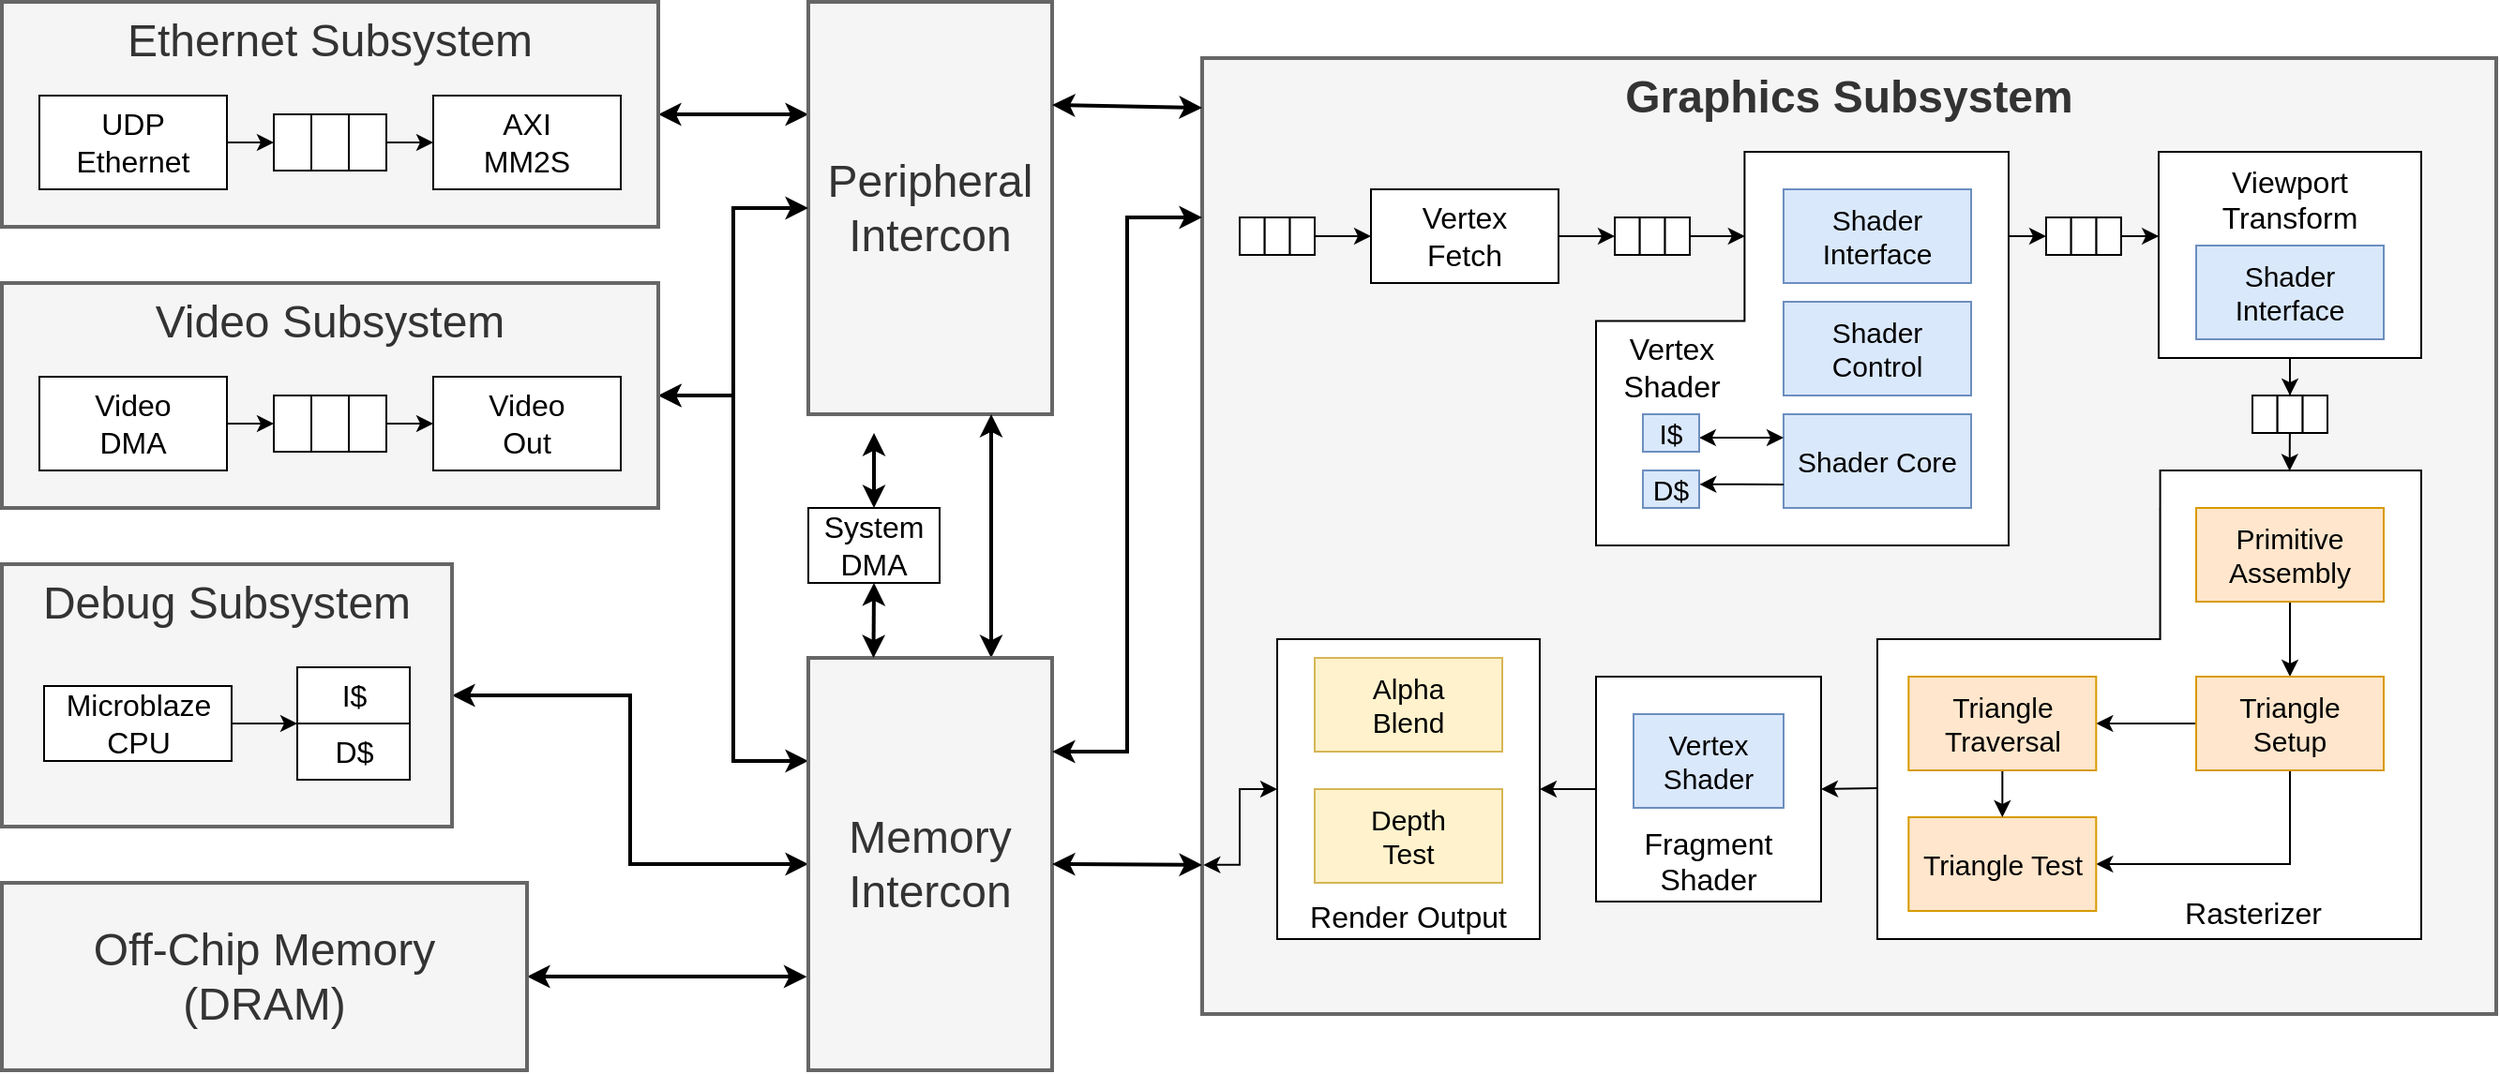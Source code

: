 <mxfile version="24.7.17">
  <diagram name="Page-1" id="hzyeYDchGsmD2FmUyaXM">
    <mxGraphModel dx="3317" dy="1296" grid="1" gridSize="10" guides="0" tooltips="1" connect="1" arrows="1" fold="1" page="1" pageScale="1" pageWidth="850" pageHeight="1100" math="0" shadow="0">
      <root>
        <mxCell id="0" />
        <mxCell id="1" parent="0" />
        <mxCell id="gzjGTb-9zkBEpq118PxR-49" value="&lt;font style=&quot;font-size: 24px;&quot;&gt;Graphics Subsystem&lt;/font&gt;" style="rounded=0;whiteSpace=wrap;html=1;direction=south;verticalAlign=top;fontStyle=1;fillColor=#f5f5f5;fontColor=#333333;strokeColor=#666666;strokeWidth=2;" parent="1" vertex="1">
          <mxGeometry x="340" y="350" width="690" height="510" as="geometry" />
        </mxCell>
        <mxCell id="OuJlT18xT2WxrdzGmY0F-120" value="" style="whiteSpace=wrap;html=1;aspect=fixed;strokeWidth=0;fillColor=none;" vertex="1" parent="1">
          <mxGeometry x="850" y="590" width="140" height="140" as="geometry" />
        </mxCell>
        <mxCell id="OuJlT18xT2WxrdzGmY0F-112" style="edgeStyle=orthogonalEdgeStyle;rounded=0;orthogonalLoop=1;jettySize=auto;html=1;entryX=0;entryY=0.5;entryDx=0;entryDy=0;exitX=1;exitY=0.5;exitDx=0;exitDy=0;" edge="1" parent="1" target="OuJlT18xT2WxrdzGmY0F-116" source="OuJlT18xT2WxrdzGmY0F-27">
          <mxGeometry relative="1" as="geometry">
            <mxPoint x="780" y="440" as="sourcePoint" />
            <mxPoint x="810" y="440" as="targetPoint" />
          </mxGeometry>
        </mxCell>
        <mxCell id="OuJlT18xT2WxrdzGmY0F-111" value="Render Output" style="rounded=0;whiteSpace=wrap;html=1;fontSize=16;verticalAlign=bottom;" vertex="1" parent="1">
          <mxGeometry x="380" y="660" width="140" height="160" as="geometry" />
        </mxCell>
        <mxCell id="OuJlT18xT2WxrdzGmY0F-70" value="&lt;font style=&quot;font-size: 16px;&quot;&gt;Vertex&lt;/font&gt;&lt;div style=&quot;font-size: 16px;&quot;&gt;&lt;font style=&quot;font-size: 16px;&quot;&gt;Shader&lt;/font&gt;&lt;/div&gt;" style="verticalLabelPosition=middle;verticalAlign=middle;html=1;shape=mxgraph.basic.polygon;polyCoords=[[0.36,0],[1,0],[1,0.25],[1,0.75],[1,1],[0,1],[0,0.43],[0.36,0.43]];polyline=0;labelPosition=center;align=center;horizontal=1;spacingLeft=-140;spacingTop=19;fontSize=16;" vertex="1" parent="1">
          <mxGeometry x="550" y="400" width="220" height="210" as="geometry" />
        </mxCell>
        <mxCell id="OuJlT18xT2WxrdzGmY0F-50" value="Rasterizer" style="verticalLabelPosition=middle;verticalAlign=bottom;html=1;shape=mxgraph.basic.polygon;polyCoords=[[0.52,0],[1,0],[1,0.25],[1,0.75],[1,1],[0,1],[0,0.36],[0.52,0.36]];polyline=0;labelPosition=center;align=center;fontSize=16;fontStyle=0;spacingRight=-110;spacing=4;" vertex="1" parent="1">
          <mxGeometry x="700" y="570" width="290" height="250" as="geometry" />
        </mxCell>
        <mxCell id="gzjGTb-9zkBEpq118PxR-14" style="edgeStyle=orthogonalEdgeStyle;rounded=0;orthogonalLoop=1;jettySize=auto;html=1;entryX=0;entryY=0.273;entryDx=0;entryDy=0;strokeWidth=2;startArrow=classic;startFill=1;entryPerimeter=0;" parent="1" source="gzjGTb-9zkBEpq118PxR-1" target="gzjGTb-9zkBEpq118PxR-13" edge="1">
          <mxGeometry relative="1" as="geometry" />
        </mxCell>
        <mxCell id="gzjGTb-9zkBEpq118PxR-1" value="&lt;font style=&quot;font-size: 24px;&quot;&gt;Ethernet Subsystem&lt;/font&gt;" style="rounded=0;whiteSpace=wrap;html=1;horizontal=1;verticalAlign=top;strokeWidth=2;fontSize=24;fontStyle=0;fillColor=#f5f5f5;fontColor=#333333;strokeColor=#666666;" parent="1" vertex="1">
          <mxGeometry x="-300" y="320" width="350" height="120" as="geometry" />
        </mxCell>
        <mxCell id="gzjGTb-9zkBEpq118PxR-11" style="edgeStyle=orthogonalEdgeStyle;rounded=0;orthogonalLoop=1;jettySize=auto;html=1;entryX=0;entryY=0.5;entryDx=0;entryDy=0;" parent="1" source="gzjGTb-9zkBEpq118PxR-2" target="gzjGTb-9zkBEpq118PxR-4" edge="1">
          <mxGeometry relative="1" as="geometry" />
        </mxCell>
        <mxCell id="gzjGTb-9zkBEpq118PxR-2" value="&lt;font style=&quot;font-size: 16px;&quot;&gt;UDP&lt;/font&gt;&lt;div style=&quot;font-size: 16px;&quot;&gt;&lt;font style=&quot;font-size: 16px;&quot;&gt;Ethernet&lt;/font&gt;&lt;/div&gt;" style="rounded=0;whiteSpace=wrap;html=1;fontSize=16;" parent="1" vertex="1">
          <mxGeometry x="-280" y="370" width="100" height="50" as="geometry" />
        </mxCell>
        <mxCell id="gzjGTb-9zkBEpq118PxR-6" value="AXI&lt;div&gt;MM2S&lt;/div&gt;" style="rounded=0;whiteSpace=wrap;html=1;fontSize=16;" parent="1" vertex="1">
          <mxGeometry x="-70" y="370" width="100" height="50" as="geometry" />
        </mxCell>
        <mxCell id="gzjGTb-9zkBEpq118PxR-8" value="" style="group" parent="1" vertex="1" connectable="0">
          <mxGeometry x="-155" y="380" width="60" height="30" as="geometry" />
        </mxCell>
        <mxCell id="OuJlT18xT2WxrdzGmY0F-5" value="" style="group" vertex="1" connectable="0" parent="gzjGTb-9zkBEpq118PxR-8">
          <mxGeometry width="60" height="30" as="geometry" />
        </mxCell>
        <mxCell id="gzjGTb-9zkBEpq118PxR-3" value="" style="rounded=0;whiteSpace=wrap;html=1;" parent="OuJlT18xT2WxrdzGmY0F-5" vertex="1">
          <mxGeometry x="40" width="20" height="30" as="geometry" />
        </mxCell>
        <mxCell id="gzjGTb-9zkBEpq118PxR-4" value="" style="rounded=0;whiteSpace=wrap;html=1;" parent="OuJlT18xT2WxrdzGmY0F-5" vertex="1">
          <mxGeometry width="20" height="30" as="geometry" />
        </mxCell>
        <mxCell id="gzjGTb-9zkBEpq118PxR-5" value="" style="rounded=0;whiteSpace=wrap;html=1;" parent="OuJlT18xT2WxrdzGmY0F-5" vertex="1">
          <mxGeometry x="20" width="20" height="30" as="geometry" />
        </mxCell>
        <mxCell id="gzjGTb-9zkBEpq118PxR-12" style="edgeStyle=orthogonalEdgeStyle;rounded=0;orthogonalLoop=1;jettySize=auto;html=1;entryX=0;entryY=0.5;entryDx=0;entryDy=0;" parent="1" source="gzjGTb-9zkBEpq118PxR-3" target="gzjGTb-9zkBEpq118PxR-6" edge="1">
          <mxGeometry relative="1" as="geometry" />
        </mxCell>
        <mxCell id="gzjGTb-9zkBEpq118PxR-13" value="&lt;font style=&quot;font-size: 24px;&quot;&gt;Peripheral&lt;/font&gt;&lt;div&gt;&lt;font style=&quot;font-size: 24px;&quot;&gt;Intercon&lt;/font&gt;&lt;/div&gt;" style="rounded=0;whiteSpace=wrap;html=1;horizontal=1;verticalAlign=middle;strokeWidth=2;fontSize=24;fontStyle=0;fillColor=#f5f5f5;fontColor=#333333;strokeColor=#666666;" parent="1" vertex="1">
          <mxGeometry x="130" y="320" width="130" height="220" as="geometry" />
        </mxCell>
        <mxCell id="gzjGTb-9zkBEpq118PxR-24" style="edgeStyle=orthogonalEdgeStyle;rounded=0;orthogonalLoop=1;jettySize=auto;html=1;entryX=0;entryY=0.5;entryDx=0;entryDy=0;strokeWidth=2;startArrow=classic;startFill=1;" parent="1" source="gzjGTb-9zkBEpq118PxR-15" target="gzjGTb-9zkBEpq118PxR-13" edge="1">
          <mxGeometry relative="1" as="geometry" />
        </mxCell>
        <mxCell id="gzjGTb-9zkBEpq118PxR-45" style="edgeStyle=orthogonalEdgeStyle;rounded=0;orthogonalLoop=1;jettySize=auto;html=1;entryX=0;entryY=0.25;entryDx=0;entryDy=0;strokeWidth=2;startArrow=classic;startFill=1;" parent="1" source="gzjGTb-9zkBEpq118PxR-15" target="gzjGTb-9zkBEpq118PxR-38" edge="1">
          <mxGeometry relative="1" as="geometry" />
        </mxCell>
        <mxCell id="gzjGTb-9zkBEpq118PxR-15" value="&lt;font style=&quot;font-size: 24px;&quot;&gt;Video Subsystem&lt;/font&gt;" style="rounded=0;whiteSpace=wrap;html=1;horizontal=1;verticalAlign=top;strokeWidth=2;fontSize=24;fontStyle=0;fillColor=#f5f5f5;fontColor=#333333;strokeColor=#666666;" parent="1" vertex="1">
          <mxGeometry x="-300" y="470" width="350" height="120" as="geometry" />
        </mxCell>
        <mxCell id="gzjGTb-9zkBEpq118PxR-17" value="Video&lt;div&gt;Out&lt;/div&gt;" style="rounded=0;whiteSpace=wrap;html=1;fontSize=16;" parent="1" vertex="1">
          <mxGeometry x="-70" y="520" width="100" height="50" as="geometry" />
        </mxCell>
        <mxCell id="gzjGTb-9zkBEpq118PxR-18" value="" style="group" parent="1" vertex="1" connectable="0">
          <mxGeometry x="-155" y="530" width="100" height="40" as="geometry" />
        </mxCell>
        <mxCell id="gzjGTb-9zkBEpq118PxR-19" value="" style="rounded=0;whiteSpace=wrap;html=1;" parent="gzjGTb-9zkBEpq118PxR-18" vertex="1">
          <mxGeometry x="40" width="20" height="30" as="geometry" />
        </mxCell>
        <mxCell id="gzjGTb-9zkBEpq118PxR-20" value="" style="rounded=0;whiteSpace=wrap;html=1;" parent="gzjGTb-9zkBEpq118PxR-18" vertex="1">
          <mxGeometry width="20" height="30" as="geometry" />
        </mxCell>
        <mxCell id="gzjGTb-9zkBEpq118PxR-21" value="" style="rounded=0;whiteSpace=wrap;html=1;" parent="gzjGTb-9zkBEpq118PxR-18" vertex="1">
          <mxGeometry x="20" width="20" height="30" as="geometry" />
        </mxCell>
        <mxCell id="gzjGTb-9zkBEpq118PxR-23" style="edgeStyle=orthogonalEdgeStyle;rounded=0;orthogonalLoop=1;jettySize=auto;html=1;entryX=0;entryY=0.5;entryDx=0;entryDy=0;" parent="1" source="gzjGTb-9zkBEpq118PxR-19" target="gzjGTb-9zkBEpq118PxR-17" edge="1">
          <mxGeometry relative="1" as="geometry" />
        </mxCell>
        <mxCell id="gzjGTb-9zkBEpq118PxR-46" style="edgeStyle=orthogonalEdgeStyle;rounded=0;orthogonalLoop=1;jettySize=auto;html=1;entryX=0;entryY=0.5;entryDx=0;entryDy=0;strokeWidth=2;startArrow=classic;startFill=1;" parent="1" source="gzjGTb-9zkBEpq118PxR-25" target="gzjGTb-9zkBEpq118PxR-38" edge="1">
          <mxGeometry relative="1" as="geometry" />
        </mxCell>
        <mxCell id="gzjGTb-9zkBEpq118PxR-25" value="&lt;font style=&quot;font-size: 24px;&quot;&gt;Debug Subsystem&lt;/font&gt;" style="rounded=0;whiteSpace=wrap;html=1;horizontal=1;verticalAlign=top;strokeWidth=2;fontSize=24;fontStyle=0;fillColor=#f5f5f5;fontColor=#333333;strokeColor=#666666;" parent="1" vertex="1">
          <mxGeometry x="-300" y="620" width="240" height="140" as="geometry" />
        </mxCell>
        <mxCell id="gzjGTb-9zkBEpq118PxR-36" style="edgeStyle=orthogonalEdgeStyle;rounded=0;orthogonalLoop=1;jettySize=auto;html=1;entryX=0;entryY=0;entryDx=0;entryDy=0;" parent="1" source="gzjGTb-9zkBEpq118PxR-26" target="gzjGTb-9zkBEpq118PxR-32" edge="1">
          <mxGeometry relative="1" as="geometry">
            <Array as="points">
              <mxPoint x="-147.5" y="705" />
              <mxPoint x="-147.5" y="705" />
            </Array>
          </mxGeometry>
        </mxCell>
        <mxCell id="gzjGTb-9zkBEpq118PxR-26" value="Microblaze&lt;div&gt;CPU&lt;/div&gt;" style="rounded=0;whiteSpace=wrap;html=1;fontSize=16;" parent="1" vertex="1">
          <mxGeometry x="-277.5" y="685" width="100" height="40" as="geometry" />
        </mxCell>
        <mxCell id="gzjGTb-9zkBEpq118PxR-35" value="" style="group" parent="1" vertex="1" connectable="0">
          <mxGeometry x="-142.5" y="675" width="60" height="60" as="geometry" />
        </mxCell>
        <mxCell id="gzjGTb-9zkBEpq118PxR-31" value="I$" style="rounded=0;whiteSpace=wrap;html=1;fontSize=16;" parent="gzjGTb-9zkBEpq118PxR-35" vertex="1">
          <mxGeometry width="60" height="30" as="geometry" />
        </mxCell>
        <mxCell id="gzjGTb-9zkBEpq118PxR-32" value="D$" style="rounded=0;whiteSpace=wrap;html=1;fontSize=16;" parent="gzjGTb-9zkBEpq118PxR-35" vertex="1">
          <mxGeometry y="30" width="60" height="30" as="geometry" />
        </mxCell>
        <mxCell id="gzjGTb-9zkBEpq118PxR-16" value="Video&lt;div&gt;DMA&lt;/div&gt;" style="rounded=0;whiteSpace=wrap;html=1;fontSize=16;" parent="1" vertex="1">
          <mxGeometry x="-280" y="520" width="100" height="50" as="geometry" />
        </mxCell>
        <mxCell id="gzjGTb-9zkBEpq118PxR-22" style="edgeStyle=orthogonalEdgeStyle;rounded=0;orthogonalLoop=1;jettySize=auto;html=1;entryX=0;entryY=0.5;entryDx=0;entryDy=0;" parent="1" source="gzjGTb-9zkBEpq118PxR-16" target="gzjGTb-9zkBEpq118PxR-20" edge="1">
          <mxGeometry relative="1" as="geometry" />
        </mxCell>
        <mxCell id="gzjGTb-9zkBEpq118PxR-47" style="edgeStyle=orthogonalEdgeStyle;rounded=0;orthogonalLoop=1;jettySize=auto;html=1;strokeWidth=2;startArrow=classic;startFill=1;entryX=-0.006;entryY=0.773;entryDx=0;entryDy=0;entryPerimeter=0;" parent="1" source="gzjGTb-9zkBEpq118PxR-37" target="gzjGTb-9zkBEpq118PxR-38" edge="1">
          <mxGeometry relative="1" as="geometry">
            <mxPoint x="90" y="840" as="targetPoint" />
          </mxGeometry>
        </mxCell>
        <mxCell id="gzjGTb-9zkBEpq118PxR-37" value="&lt;font style=&quot;font-size: 24px;&quot;&gt;Off-Chip Memory&lt;/font&gt;&lt;div&gt;&lt;font style=&quot;font-size: 24px;&quot;&gt;(DRAM)&lt;/font&gt;&lt;/div&gt;" style="rounded=0;whiteSpace=wrap;html=1;horizontal=1;verticalAlign=middle;strokeWidth=2;fontSize=24;fontStyle=0;fillColor=#f5f5f5;fontColor=#333333;strokeColor=#666666;" parent="1" vertex="1">
          <mxGeometry x="-300" y="790" width="280" height="100" as="geometry" />
        </mxCell>
        <mxCell id="gzjGTb-9zkBEpq118PxR-44" style="edgeStyle=orthogonalEdgeStyle;rounded=0;orthogonalLoop=1;jettySize=auto;html=1;exitX=0.75;exitY=0;exitDx=0;exitDy=0;entryX=0.75;entryY=1;entryDx=0;entryDy=0;strokeWidth=2;startArrow=classic;startFill=1;" parent="1" source="gzjGTb-9zkBEpq118PxR-38" target="gzjGTb-9zkBEpq118PxR-13" edge="1">
          <mxGeometry relative="1" as="geometry" />
        </mxCell>
        <mxCell id="gzjGTb-9zkBEpq118PxR-38" value="Memory&lt;div&gt;Intercon&lt;/div&gt;" style="rounded=0;whiteSpace=wrap;html=1;horizontal=1;verticalAlign=middle;strokeWidth=2;fontSize=24;fontStyle=0;fillColor=#f5f5f5;fontColor=#333333;strokeColor=#666666;" parent="1" vertex="1">
          <mxGeometry x="130" y="670" width="130" height="220" as="geometry" />
        </mxCell>
        <mxCell id="gzjGTb-9zkBEpq118PxR-41" style="rounded=0;orthogonalLoop=1;jettySize=auto;html=1;startArrow=classic;startFill=1;strokeWidth=2;" parent="1" source="gzjGTb-9zkBEpq118PxR-39" edge="1">
          <mxGeometry relative="1" as="geometry">
            <mxPoint x="165" y="550.0" as="targetPoint" />
          </mxGeometry>
        </mxCell>
        <mxCell id="gzjGTb-9zkBEpq118PxR-39" value="System&lt;div&gt;DMA&lt;/div&gt;" style="rounded=0;whiteSpace=wrap;html=1;fontSize=16;" parent="1" vertex="1">
          <mxGeometry x="130" y="590" width="70" height="40" as="geometry" />
        </mxCell>
        <mxCell id="gzjGTb-9zkBEpq118PxR-43" style="rounded=0;orthogonalLoop=1;jettySize=auto;html=1;startArrow=classic;startFill=1;entryX=0.5;entryY=1;entryDx=0;entryDy=0;strokeWidth=2;" parent="1" target="gzjGTb-9zkBEpq118PxR-39" edge="1">
          <mxGeometry relative="1" as="geometry">
            <mxPoint x="164.75" y="630.0" as="targetPoint" />
            <mxPoint x="164.75" y="670" as="sourcePoint" />
          </mxGeometry>
        </mxCell>
        <mxCell id="OuJlT18xT2WxrdzGmY0F-1" style="rounded=0;orthogonalLoop=1;jettySize=auto;html=1;entryX=0.052;entryY=1;entryDx=0;entryDy=0;entryPerimeter=0;exitX=1;exitY=0.25;exitDx=0;exitDy=0;strokeWidth=2;startArrow=classic;startFill=1;" edge="1" parent="1" source="gzjGTb-9zkBEpq118PxR-13" target="gzjGTb-9zkBEpq118PxR-49">
          <mxGeometry relative="1" as="geometry" />
        </mxCell>
        <mxCell id="OuJlT18xT2WxrdzGmY0F-2" style="edgeStyle=orthogonalEdgeStyle;rounded=0;orthogonalLoop=1;jettySize=auto;html=1;strokeWidth=2;startArrow=classic;startFill=1;exitX=1;exitY=0.25;exitDx=0;exitDy=0;" edge="1" parent="1">
          <mxGeometry relative="1" as="geometry">
            <mxPoint x="260" y="720" as="sourcePoint" />
            <mxPoint x="340" y="435" as="targetPoint" />
            <Array as="points">
              <mxPoint x="300" y="720" />
              <mxPoint x="300" y="435" />
              <mxPoint x="340" y="435" />
            </Array>
          </mxGeometry>
        </mxCell>
        <mxCell id="OuJlT18xT2WxrdzGmY0F-3" style="rounded=0;orthogonalLoop=1;jettySize=auto;html=1;strokeWidth=2;startArrow=classic;startFill=1;exitX=1;exitY=0.5;exitDx=0;exitDy=0;entryX=0.844;entryY=1;entryDx=0;entryDy=0;entryPerimeter=0;" edge="1" parent="1" source="gzjGTb-9zkBEpq118PxR-38" target="gzjGTb-9zkBEpq118PxR-49">
          <mxGeometry relative="1" as="geometry">
            <mxPoint x="260" y="830" as="sourcePoint" />
            <mxPoint x="340" y="830" as="targetPoint" />
          </mxGeometry>
        </mxCell>
        <mxCell id="OuJlT18xT2WxrdzGmY0F-20" value="" style="group" vertex="1" connectable="0" parent="1">
          <mxGeometry x="360" y="435" width="40" height="20" as="geometry" />
        </mxCell>
        <mxCell id="OuJlT18xT2WxrdzGmY0F-21" value="" style="group" vertex="1" connectable="0" parent="OuJlT18xT2WxrdzGmY0F-20">
          <mxGeometry width="40" height="20" as="geometry" />
        </mxCell>
        <mxCell id="OuJlT18xT2WxrdzGmY0F-22" value="" style="rounded=0;whiteSpace=wrap;html=1;" vertex="1" parent="OuJlT18xT2WxrdzGmY0F-21">
          <mxGeometry x="26.667" width="13.333" height="20" as="geometry" />
        </mxCell>
        <mxCell id="OuJlT18xT2WxrdzGmY0F-23" value="" style="rounded=0;whiteSpace=wrap;html=1;" vertex="1" parent="OuJlT18xT2WxrdzGmY0F-21">
          <mxGeometry width="13.333" height="20" as="geometry" />
        </mxCell>
        <mxCell id="OuJlT18xT2WxrdzGmY0F-24" value="" style="rounded=0;whiteSpace=wrap;html=1;" vertex="1" parent="OuJlT18xT2WxrdzGmY0F-21">
          <mxGeometry x="13.333" width="13.333" height="20" as="geometry" />
        </mxCell>
        <mxCell id="OuJlT18xT2WxrdzGmY0F-28" style="edgeStyle=orthogonalEdgeStyle;rounded=0;orthogonalLoop=1;jettySize=auto;html=1;entryX=0;entryY=0.5;entryDx=0;entryDy=0;" edge="1" parent="1" source="OuJlT18xT2WxrdzGmY0F-26" target="OuJlT18xT2WxrdzGmY0F-56">
          <mxGeometry relative="1" as="geometry">
            <mxPoint x="580" y="445" as="targetPoint" />
          </mxGeometry>
        </mxCell>
        <mxCell id="OuJlT18xT2WxrdzGmY0F-26" value="Vertex&lt;div&gt;Fetch&lt;/div&gt;" style="rounded=0;whiteSpace=wrap;html=1;fontSize=16;" vertex="1" parent="1">
          <mxGeometry x="430" y="420" width="100" height="50" as="geometry" />
        </mxCell>
        <mxCell id="OuJlT18xT2WxrdzGmY0F-27" value="Shader Interface" style="rounded=0;whiteSpace=wrap;html=1;fontSize=15;fillColor=#dae8fc;strokeColor=#6c8ebf;" vertex="1" parent="1">
          <mxGeometry x="650" y="420" width="100" height="50" as="geometry" />
        </mxCell>
        <mxCell id="OuJlT18xT2WxrdzGmY0F-29" style="edgeStyle=orthogonalEdgeStyle;rounded=0;orthogonalLoop=1;jettySize=auto;html=1;entryX=0.361;entryY=0.219;entryDx=0;entryDy=0;exitX=1;exitY=0.5;exitDx=0;exitDy=0;entryPerimeter=0;" edge="1" parent="1" source="OuJlT18xT2WxrdzGmY0F-55" target="OuJlT18xT2WxrdzGmY0F-70">
          <mxGeometry relative="1" as="geometry">
            <mxPoint x="640" y="445.0" as="sourcePoint" />
          </mxGeometry>
        </mxCell>
        <mxCell id="OuJlT18xT2WxrdzGmY0F-30" style="edgeStyle=orthogonalEdgeStyle;rounded=0;orthogonalLoop=1;jettySize=auto;html=1;entryX=0;entryY=0.5;entryDx=0;entryDy=0;" edge="1" parent="1" source="OuJlT18xT2WxrdzGmY0F-22" target="OuJlT18xT2WxrdzGmY0F-26">
          <mxGeometry relative="1" as="geometry" />
        </mxCell>
        <mxCell id="OuJlT18xT2WxrdzGmY0F-42" style="edgeStyle=orthogonalEdgeStyle;rounded=0;orthogonalLoop=1;jettySize=auto;html=1;entryX=0.5;entryY=0;entryDx=0;entryDy=0;exitX=0.5;exitY=1;exitDx=0;exitDy=0;" edge="1" parent="1" source="OuJlT18xT2WxrdzGmY0F-31" target="OuJlT18xT2WxrdzGmY0F-39">
          <mxGeometry relative="1" as="geometry" />
        </mxCell>
        <mxCell id="OuJlT18xT2WxrdzGmY0F-31" value="Primitive&lt;div style=&quot;font-size: 15px;&quot;&gt;Assembly&lt;/div&gt;" style="rounded=0;whiteSpace=wrap;html=1;fontSize=15;fillColor=#ffe6cc;strokeColor=#d79b00;" vertex="1" parent="1">
          <mxGeometry x="870" y="590" width="100" height="50" as="geometry" />
        </mxCell>
        <mxCell id="OuJlT18xT2WxrdzGmY0F-43" style="edgeStyle=orthogonalEdgeStyle;rounded=0;orthogonalLoop=1;jettySize=auto;html=1;entryX=1;entryY=0.5;entryDx=0;entryDy=0;exitX=0;exitY=0.5;exitDx=0;exitDy=0;" edge="1" parent="1" source="OuJlT18xT2WxrdzGmY0F-39" target="OuJlT18xT2WxrdzGmY0F-41">
          <mxGeometry relative="1" as="geometry" />
        </mxCell>
        <mxCell id="OuJlT18xT2WxrdzGmY0F-44" style="edgeStyle=orthogonalEdgeStyle;rounded=0;orthogonalLoop=1;jettySize=auto;html=1;entryX=1;entryY=0.5;entryDx=0;entryDy=0;exitX=0.5;exitY=1;exitDx=0;exitDy=0;" edge="1" parent="1" source="OuJlT18xT2WxrdzGmY0F-39" target="OuJlT18xT2WxrdzGmY0F-40">
          <mxGeometry relative="1" as="geometry" />
        </mxCell>
        <mxCell id="OuJlT18xT2WxrdzGmY0F-39" value="Triangle&lt;div&gt;Setup&lt;/div&gt;" style="rounded=0;whiteSpace=wrap;html=1;fontSize=15;fillColor=#ffe6cc;strokeColor=#d79b00;" vertex="1" parent="1">
          <mxGeometry x="870" y="680" width="100" height="50" as="geometry" />
        </mxCell>
        <mxCell id="OuJlT18xT2WxrdzGmY0F-40" value="Triangle Test" style="rounded=0;whiteSpace=wrap;html=1;fontSize=15;fillColor=#ffe6cc;strokeColor=#d79b00;" vertex="1" parent="1">
          <mxGeometry x="716.67" y="755" width="100" height="50" as="geometry" />
        </mxCell>
        <mxCell id="OuJlT18xT2WxrdzGmY0F-45" style="edgeStyle=orthogonalEdgeStyle;rounded=0;orthogonalLoop=1;jettySize=auto;html=1;entryX=0.5;entryY=0;entryDx=0;entryDy=0;exitX=0.5;exitY=1;exitDx=0;exitDy=0;" edge="1" parent="1" source="OuJlT18xT2WxrdzGmY0F-41" target="OuJlT18xT2WxrdzGmY0F-40">
          <mxGeometry relative="1" as="geometry" />
        </mxCell>
        <mxCell id="OuJlT18xT2WxrdzGmY0F-41" value="Triangle&lt;div style=&quot;font-size: 15px;&quot;&gt;Traversal&lt;/div&gt;" style="rounded=0;whiteSpace=wrap;html=1;fontSize=15;fillColor=#ffe6cc;strokeColor=#d79b00;" vertex="1" parent="1">
          <mxGeometry x="716.67" y="680" width="100" height="50" as="geometry" />
        </mxCell>
        <mxCell id="OuJlT18xT2WxrdzGmY0F-54" value="" style="group" vertex="1" connectable="0" parent="1">
          <mxGeometry x="560" y="435" width="40" height="20" as="geometry" />
        </mxCell>
        <mxCell id="OuJlT18xT2WxrdzGmY0F-55" value="" style="rounded=0;whiteSpace=wrap;html=1;" vertex="1" parent="OuJlT18xT2WxrdzGmY0F-54">
          <mxGeometry x="26.667" width="13.333" height="20" as="geometry" />
        </mxCell>
        <mxCell id="OuJlT18xT2WxrdzGmY0F-56" value="" style="rounded=0;whiteSpace=wrap;html=1;" vertex="1" parent="OuJlT18xT2WxrdzGmY0F-54">
          <mxGeometry width="13.333" height="20" as="geometry" />
        </mxCell>
        <mxCell id="OuJlT18xT2WxrdzGmY0F-57" value="" style="rounded=0;whiteSpace=wrap;html=1;" vertex="1" parent="OuJlT18xT2WxrdzGmY0F-54">
          <mxGeometry x="13.333" width="13.333" height="20" as="geometry" />
        </mxCell>
        <mxCell id="OuJlT18xT2WxrdzGmY0F-118" style="edgeStyle=orthogonalEdgeStyle;rounded=0;orthogonalLoop=1;jettySize=auto;html=1;entryX=0.5;entryY=0;entryDx=0;entryDy=0;" edge="1" parent="1" source="OuJlT18xT2WxrdzGmY0F-60" target="OuJlT18xT2WxrdzGmY0F-142">
          <mxGeometry relative="1" as="geometry">
            <mxPoint x="919.997" y="500.003" as="targetPoint" />
          </mxGeometry>
        </mxCell>
        <mxCell id="OuJlT18xT2WxrdzGmY0F-60" value="Viewport Transform" style="rounded=0;whiteSpace=wrap;html=1;fontSize=16;verticalAlign=top;" vertex="1" parent="1">
          <mxGeometry x="850" y="400" width="140" height="110" as="geometry" />
        </mxCell>
        <mxCell id="OuJlT18xT2WxrdzGmY0F-61" value="Shader Control" style="rounded=0;whiteSpace=wrap;html=1;fontSize=15;fillColor=#dae8fc;strokeColor=#6c8ebf;" vertex="1" parent="1">
          <mxGeometry x="650" y="480" width="100" height="50" as="geometry" />
        </mxCell>
        <mxCell id="OuJlT18xT2WxrdzGmY0F-62" value="Shader Core" style="rounded=0;whiteSpace=wrap;html=1;fontSize=15;fillColor=#dae8fc;strokeColor=#6c8ebf;" vertex="1" parent="1">
          <mxGeometry x="650" y="540" width="100" height="50" as="geometry" />
        </mxCell>
        <mxCell id="OuJlT18xT2WxrdzGmY0F-69" style="edgeStyle=orthogonalEdgeStyle;rounded=0;orthogonalLoop=1;jettySize=auto;html=1;entryX=0;entryY=0.25;entryDx=0;entryDy=0;exitX=0.997;exitY=0.626;exitDx=0;exitDy=0;exitPerimeter=0;startArrow=classic;startFill=1;" edge="1" parent="1" source="OuJlT18xT2WxrdzGmY0F-66" target="OuJlT18xT2WxrdzGmY0F-62">
          <mxGeometry relative="1" as="geometry" />
        </mxCell>
        <mxCell id="OuJlT18xT2WxrdzGmY0F-66" value="I$" style="rounded=0;whiteSpace=wrap;html=1;fontSize=15;fillColor=#dae8fc;strokeColor=#6c8ebf;" vertex="1" parent="1">
          <mxGeometry x="575" y="540" width="30" height="20" as="geometry" />
        </mxCell>
        <mxCell id="OuJlT18xT2WxrdzGmY0F-68" style="edgeStyle=orthogonalEdgeStyle;rounded=0;orthogonalLoop=1;jettySize=auto;html=1;entryX=0;entryY=0.75;entryDx=0;entryDy=0;exitX=1.005;exitY=0.37;exitDx=0;exitDy=0;exitPerimeter=0;startArrow=classic;startFill=1;endArrow=none;endFill=0;" edge="1" parent="1" source="OuJlT18xT2WxrdzGmY0F-67" target="OuJlT18xT2WxrdzGmY0F-62">
          <mxGeometry relative="1" as="geometry" />
        </mxCell>
        <mxCell id="OuJlT18xT2WxrdzGmY0F-67" value="D$" style="rounded=0;whiteSpace=wrap;html=1;fontSize=15;fillColor=#dae8fc;strokeColor=#6c8ebf;" vertex="1" parent="1">
          <mxGeometry x="575" y="570" width="30" height="20" as="geometry" />
        </mxCell>
        <mxCell id="OuJlT18xT2WxrdzGmY0F-98" value="&lt;div&gt;&lt;span style=&quot;background-color: initial;&quot;&gt;Fragment Shader&lt;/span&gt;&lt;br&gt;&lt;/div&gt;" style="rounded=0;whiteSpace=wrap;html=1;fontSize=16;verticalAlign=bottom;" vertex="1" parent="1">
          <mxGeometry x="550" y="680" width="120" height="120" as="geometry" />
        </mxCell>
        <mxCell id="OuJlT18xT2WxrdzGmY0F-104" style="rounded=0;orthogonalLoop=1;jettySize=auto;html=1;entryX=1;entryY=0.5;entryDx=0;entryDy=0;exitX=0;exitY=0.678;exitDx=0;exitDy=0;exitPerimeter=0;" edge="1" parent="1" source="OuJlT18xT2WxrdzGmY0F-50" target="OuJlT18xT2WxrdzGmY0F-98">
          <mxGeometry relative="1" as="geometry">
            <mxPoint x="700" y="770" as="sourcePoint" />
            <mxPoint x="660" y="770" as="targetPoint" />
          </mxGeometry>
        </mxCell>
        <mxCell id="OuJlT18xT2WxrdzGmY0F-107" value="Alpha&lt;div style=&quot;font-size: 15px;&quot;&gt;Blend&lt;/div&gt;" style="rounded=0;whiteSpace=wrap;html=1;fontSize=15;fillColor=#fff2cc;strokeColor=#d6b656;" vertex="1" parent="1">
          <mxGeometry x="400" y="670" width="100" height="50" as="geometry" />
        </mxCell>
        <mxCell id="OuJlT18xT2WxrdzGmY0F-108" value="Depth&lt;div style=&quot;font-size: 15px;&quot;&gt;Test&lt;/div&gt;" style="rounded=0;whiteSpace=wrap;html=1;fontSize=15;fillColor=#fff2cc;strokeColor=#d6b656;" vertex="1" parent="1">
          <mxGeometry x="400" y="740" width="100" height="50" as="geometry" />
        </mxCell>
        <mxCell id="OuJlT18xT2WxrdzGmY0F-113" style="edgeStyle=orthogonalEdgeStyle;rounded=0;orthogonalLoop=1;jettySize=auto;html=1;entryX=0.001;entryY=0.408;entryDx=0;entryDy=0;exitX=1;exitY=0.5;exitDx=0;exitDy=0;entryPerimeter=0;" edge="1" parent="1" source="OuJlT18xT2WxrdzGmY0F-115" target="OuJlT18xT2WxrdzGmY0F-60">
          <mxGeometry relative="1" as="geometry">
            <mxPoint x="870" y="440.0" as="sourcePoint" />
            <mxPoint x="869" y="441" as="targetPoint" />
          </mxGeometry>
        </mxCell>
        <mxCell id="OuJlT18xT2WxrdzGmY0F-114" value="" style="group" vertex="1" connectable="0" parent="1">
          <mxGeometry x="790" y="435" width="40" height="20" as="geometry" />
        </mxCell>
        <mxCell id="OuJlT18xT2WxrdzGmY0F-115" value="" style="rounded=0;whiteSpace=wrap;html=1;" vertex="1" parent="OuJlT18xT2WxrdzGmY0F-114">
          <mxGeometry x="26.667" width="13.333" height="20" as="geometry" />
        </mxCell>
        <mxCell id="OuJlT18xT2WxrdzGmY0F-116" value="" style="rounded=0;whiteSpace=wrap;html=1;" vertex="1" parent="OuJlT18xT2WxrdzGmY0F-114">
          <mxGeometry width="13.333" height="20" as="geometry" />
        </mxCell>
        <mxCell id="OuJlT18xT2WxrdzGmY0F-117" value="" style="rounded=0;whiteSpace=wrap;html=1;" vertex="1" parent="OuJlT18xT2WxrdzGmY0F-114">
          <mxGeometry x="13.333" width="13.333" height="20" as="geometry" />
        </mxCell>
        <mxCell id="OuJlT18xT2WxrdzGmY0F-121" style="edgeStyle=orthogonalEdgeStyle;rounded=0;orthogonalLoop=1;jettySize=auto;html=1;entryX=0.758;entryY=0.001;entryDx=0;entryDy=0;entryPerimeter=0;" edge="1" parent="1" target="OuJlT18xT2WxrdzGmY0F-50">
          <mxGeometry relative="1" as="geometry">
            <mxPoint x="920" y="540.007" as="sourcePoint" />
            <mxPoint x="920" y="580" as="targetPoint" />
          </mxGeometry>
        </mxCell>
        <mxCell id="OuJlT18xT2WxrdzGmY0F-125" style="rounded=0;orthogonalLoop=1;jettySize=auto;html=1;exitX=0;exitY=0.5;exitDx=0;exitDy=0;entryX=1;entryY=0.5;entryDx=0;entryDy=0;" edge="1" parent="1" source="OuJlT18xT2WxrdzGmY0F-98" target="OuJlT18xT2WxrdzGmY0F-111">
          <mxGeometry relative="1" as="geometry">
            <mxPoint x="560" y="769.8" as="sourcePoint" />
            <mxPoint x="540" y="770" as="targetPoint" />
          </mxGeometry>
        </mxCell>
        <mxCell id="OuJlT18xT2WxrdzGmY0F-126" value="" style="endArrow=classic;startArrow=classic;html=1;rounded=0;entryX=0;entryY=0.5;entryDx=0;entryDy=0;edgeStyle=orthogonalEdgeStyle;exitX=0.844;exitY=0.999;exitDx=0;exitDy=0;exitPerimeter=0;" edge="1" parent="1" source="gzjGTb-9zkBEpq118PxR-49" target="OuJlT18xT2WxrdzGmY0F-111">
          <mxGeometry width="50" height="50" relative="1" as="geometry">
            <mxPoint x="360" y="820" as="sourcePoint" />
            <mxPoint x="420" y="840" as="targetPoint" />
            <Array as="points">
              <mxPoint x="360" y="780" />
              <mxPoint x="360" y="740" />
            </Array>
          </mxGeometry>
        </mxCell>
        <mxCell id="OuJlT18xT2WxrdzGmY0F-135" value="Vertex&lt;div style=&quot;font-size: 15px;&quot;&gt;Shader&lt;/div&gt;" style="rounded=0;whiteSpace=wrap;html=1;fontSize=15;fillColor=#dae8fc;strokeColor=#6c8ebf;" vertex="1" parent="1">
          <mxGeometry x="570" y="700" width="80" height="50" as="geometry" />
        </mxCell>
        <mxCell id="OuJlT18xT2WxrdzGmY0F-139" value="" style="group" vertex="1" connectable="0" parent="1">
          <mxGeometry x="900" y="530" width="40" height="20" as="geometry" />
        </mxCell>
        <mxCell id="OuJlT18xT2WxrdzGmY0F-140" value="" style="rounded=0;whiteSpace=wrap;html=1;" vertex="1" parent="OuJlT18xT2WxrdzGmY0F-139">
          <mxGeometry x="26.667" width="13.333" height="20" as="geometry" />
        </mxCell>
        <mxCell id="OuJlT18xT2WxrdzGmY0F-141" value="" style="rounded=0;whiteSpace=wrap;html=1;" vertex="1" parent="OuJlT18xT2WxrdzGmY0F-139">
          <mxGeometry width="13.333" height="20" as="geometry" />
        </mxCell>
        <mxCell id="OuJlT18xT2WxrdzGmY0F-142" value="" style="rounded=0;whiteSpace=wrap;html=1;" vertex="1" parent="OuJlT18xT2WxrdzGmY0F-139">
          <mxGeometry x="13.333" width="13.333" height="20" as="geometry" />
        </mxCell>
        <mxCell id="OuJlT18xT2WxrdzGmY0F-143" value="Shader Interface" style="rounded=0;whiteSpace=wrap;html=1;fontSize=15;fillColor=#dae8fc;strokeColor=#6c8ebf;" vertex="1" parent="1">
          <mxGeometry x="870" y="450" width="100" height="50" as="geometry" />
        </mxCell>
      </root>
    </mxGraphModel>
  </diagram>
</mxfile>

